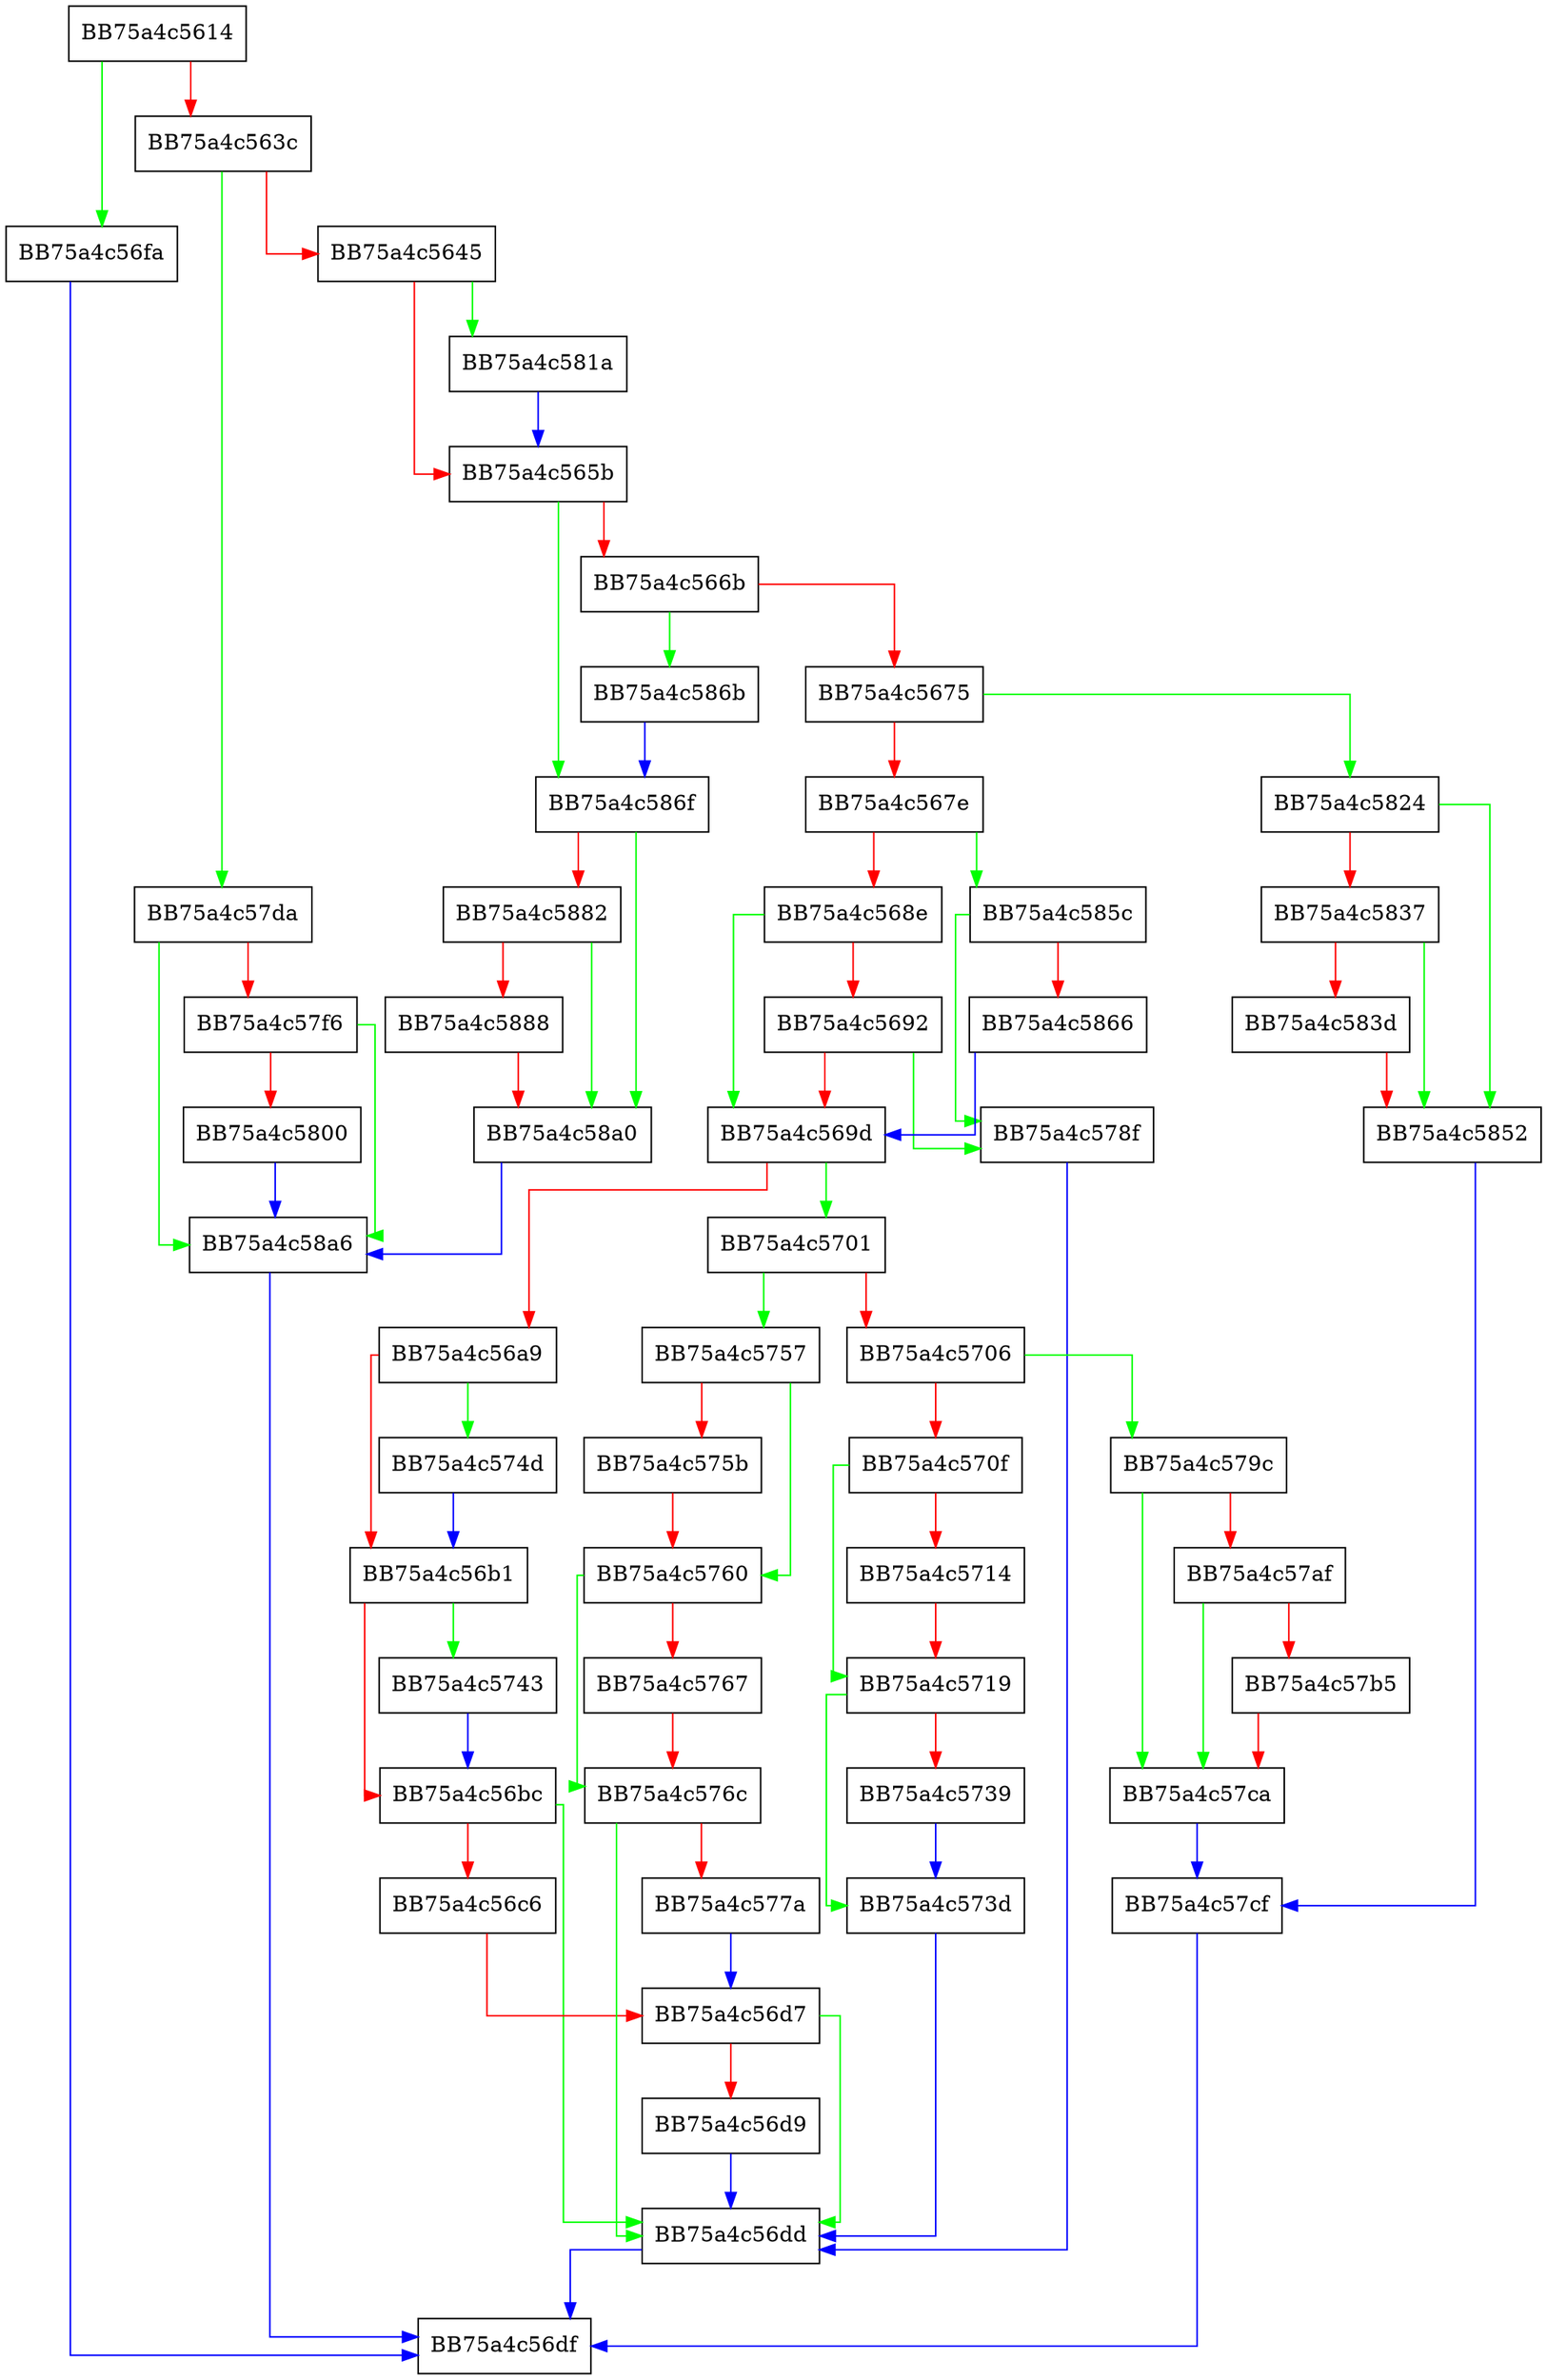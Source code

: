 digraph RevokeQuery {
  node [shape="box"];
  graph [splines=ortho];
  BB75a4c5614 -> BB75a4c56fa [color="green"];
  BB75a4c5614 -> BB75a4c563c [color="red"];
  BB75a4c563c -> BB75a4c57da [color="green"];
  BB75a4c563c -> BB75a4c5645 [color="red"];
  BB75a4c5645 -> BB75a4c581a [color="green"];
  BB75a4c5645 -> BB75a4c565b [color="red"];
  BB75a4c565b -> BB75a4c586f [color="green"];
  BB75a4c565b -> BB75a4c566b [color="red"];
  BB75a4c566b -> BB75a4c586b [color="green"];
  BB75a4c566b -> BB75a4c5675 [color="red"];
  BB75a4c5675 -> BB75a4c5824 [color="green"];
  BB75a4c5675 -> BB75a4c567e [color="red"];
  BB75a4c567e -> BB75a4c585c [color="green"];
  BB75a4c567e -> BB75a4c568e [color="red"];
  BB75a4c568e -> BB75a4c569d [color="green"];
  BB75a4c568e -> BB75a4c5692 [color="red"];
  BB75a4c5692 -> BB75a4c578f [color="green"];
  BB75a4c5692 -> BB75a4c569d [color="red"];
  BB75a4c569d -> BB75a4c5701 [color="green"];
  BB75a4c569d -> BB75a4c56a9 [color="red"];
  BB75a4c56a9 -> BB75a4c574d [color="green"];
  BB75a4c56a9 -> BB75a4c56b1 [color="red"];
  BB75a4c56b1 -> BB75a4c5743 [color="green"];
  BB75a4c56b1 -> BB75a4c56bc [color="red"];
  BB75a4c56bc -> BB75a4c56dd [color="green"];
  BB75a4c56bc -> BB75a4c56c6 [color="red"];
  BB75a4c56c6 -> BB75a4c56d7 [color="red"];
  BB75a4c56d7 -> BB75a4c56dd [color="green"];
  BB75a4c56d7 -> BB75a4c56d9 [color="red"];
  BB75a4c56d9 -> BB75a4c56dd [color="blue"];
  BB75a4c56dd -> BB75a4c56df [color="blue"];
  BB75a4c56fa -> BB75a4c56df [color="blue"];
  BB75a4c5701 -> BB75a4c5757 [color="green"];
  BB75a4c5701 -> BB75a4c5706 [color="red"];
  BB75a4c5706 -> BB75a4c579c [color="green"];
  BB75a4c5706 -> BB75a4c570f [color="red"];
  BB75a4c570f -> BB75a4c5719 [color="green"];
  BB75a4c570f -> BB75a4c5714 [color="red"];
  BB75a4c5714 -> BB75a4c5719 [color="red"];
  BB75a4c5719 -> BB75a4c573d [color="green"];
  BB75a4c5719 -> BB75a4c5739 [color="red"];
  BB75a4c5739 -> BB75a4c573d [color="blue"];
  BB75a4c573d -> BB75a4c56dd [color="blue"];
  BB75a4c5743 -> BB75a4c56bc [color="blue"];
  BB75a4c574d -> BB75a4c56b1 [color="blue"];
  BB75a4c5757 -> BB75a4c5760 [color="green"];
  BB75a4c5757 -> BB75a4c575b [color="red"];
  BB75a4c575b -> BB75a4c5760 [color="red"];
  BB75a4c5760 -> BB75a4c576c [color="green"];
  BB75a4c5760 -> BB75a4c5767 [color="red"];
  BB75a4c5767 -> BB75a4c576c [color="red"];
  BB75a4c576c -> BB75a4c56dd [color="green"];
  BB75a4c576c -> BB75a4c577a [color="red"];
  BB75a4c577a -> BB75a4c56d7 [color="blue"];
  BB75a4c578f -> BB75a4c56dd [color="blue"];
  BB75a4c579c -> BB75a4c57ca [color="green"];
  BB75a4c579c -> BB75a4c57af [color="red"];
  BB75a4c57af -> BB75a4c57ca [color="green"];
  BB75a4c57af -> BB75a4c57b5 [color="red"];
  BB75a4c57b5 -> BB75a4c57ca [color="red"];
  BB75a4c57ca -> BB75a4c57cf [color="blue"];
  BB75a4c57cf -> BB75a4c56df [color="blue"];
  BB75a4c57da -> BB75a4c58a6 [color="green"];
  BB75a4c57da -> BB75a4c57f6 [color="red"];
  BB75a4c57f6 -> BB75a4c58a6 [color="green"];
  BB75a4c57f6 -> BB75a4c5800 [color="red"];
  BB75a4c5800 -> BB75a4c58a6 [color="blue"];
  BB75a4c581a -> BB75a4c565b [color="blue"];
  BB75a4c5824 -> BB75a4c5852 [color="green"];
  BB75a4c5824 -> BB75a4c5837 [color="red"];
  BB75a4c5837 -> BB75a4c5852 [color="green"];
  BB75a4c5837 -> BB75a4c583d [color="red"];
  BB75a4c583d -> BB75a4c5852 [color="red"];
  BB75a4c5852 -> BB75a4c57cf [color="blue"];
  BB75a4c585c -> BB75a4c578f [color="green"];
  BB75a4c585c -> BB75a4c5866 [color="red"];
  BB75a4c5866 -> BB75a4c569d [color="blue"];
  BB75a4c586b -> BB75a4c586f [color="blue"];
  BB75a4c586f -> BB75a4c58a0 [color="green"];
  BB75a4c586f -> BB75a4c5882 [color="red"];
  BB75a4c5882 -> BB75a4c58a0 [color="green"];
  BB75a4c5882 -> BB75a4c5888 [color="red"];
  BB75a4c5888 -> BB75a4c58a0 [color="red"];
  BB75a4c58a0 -> BB75a4c58a6 [color="blue"];
  BB75a4c58a6 -> BB75a4c56df [color="blue"];
}